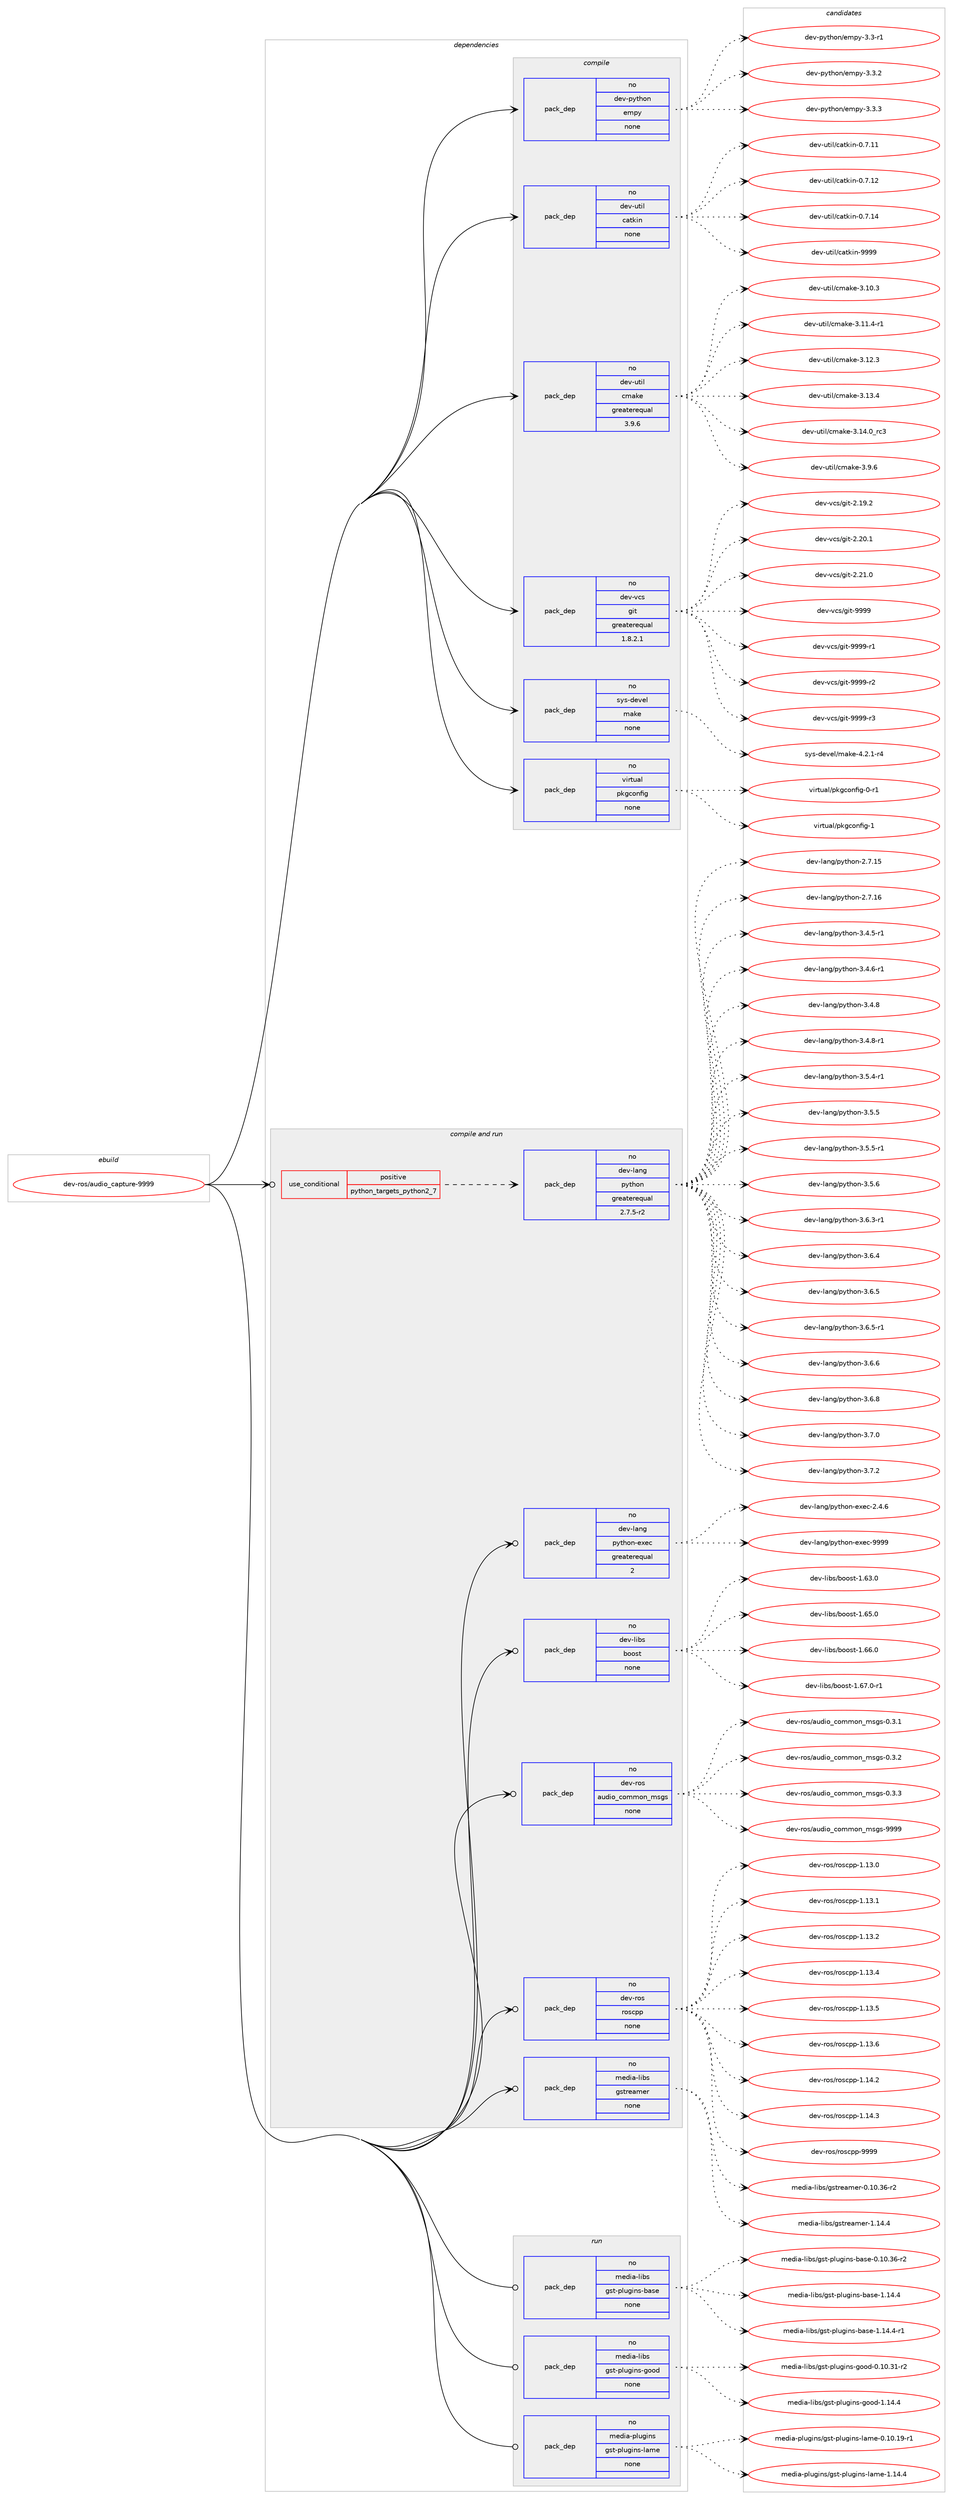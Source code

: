 digraph prolog {

# *************
# Graph options
# *************

newrank=true;
concentrate=true;
compound=true;
graph [rankdir=LR,fontname=Helvetica,fontsize=10,ranksep=1.5];#, ranksep=2.5, nodesep=0.2];
edge  [arrowhead=vee];
node  [fontname=Helvetica,fontsize=10];

# **********
# The ebuild
# **********

subgraph cluster_leftcol {
color=gray;
rank=same;
label=<<i>ebuild</i>>;
id [label="dev-ros/audio_capture-9999", color=red, width=4, href="../dev-ros/audio_capture-9999.svg"];
}

# ****************
# The dependencies
# ****************

subgraph cluster_midcol {
color=gray;
label=<<i>dependencies</i>>;
subgraph cluster_compile {
fillcolor="#eeeeee";
style=filled;
label=<<i>compile</i>>;
subgraph pack1040504 {
dependency1451754 [label=<<TABLE BORDER="0" CELLBORDER="1" CELLSPACING="0" CELLPADDING="4" WIDTH="220"><TR><TD ROWSPAN="6" CELLPADDING="30">pack_dep</TD></TR><TR><TD WIDTH="110">no</TD></TR><TR><TD>dev-python</TD></TR><TR><TD>empy</TD></TR><TR><TD>none</TD></TR><TR><TD></TD></TR></TABLE>>, shape=none, color=blue];
}
id:e -> dependency1451754:w [weight=20,style="solid",arrowhead="vee"];
subgraph pack1040505 {
dependency1451755 [label=<<TABLE BORDER="0" CELLBORDER="1" CELLSPACING="0" CELLPADDING="4" WIDTH="220"><TR><TD ROWSPAN="6" CELLPADDING="30">pack_dep</TD></TR><TR><TD WIDTH="110">no</TD></TR><TR><TD>dev-util</TD></TR><TR><TD>catkin</TD></TR><TR><TD>none</TD></TR><TR><TD></TD></TR></TABLE>>, shape=none, color=blue];
}
id:e -> dependency1451755:w [weight=20,style="solid",arrowhead="vee"];
subgraph pack1040506 {
dependency1451756 [label=<<TABLE BORDER="0" CELLBORDER="1" CELLSPACING="0" CELLPADDING="4" WIDTH="220"><TR><TD ROWSPAN="6" CELLPADDING="30">pack_dep</TD></TR><TR><TD WIDTH="110">no</TD></TR><TR><TD>dev-util</TD></TR><TR><TD>cmake</TD></TR><TR><TD>greaterequal</TD></TR><TR><TD>3.9.6</TD></TR></TABLE>>, shape=none, color=blue];
}
id:e -> dependency1451756:w [weight=20,style="solid",arrowhead="vee"];
subgraph pack1040507 {
dependency1451757 [label=<<TABLE BORDER="0" CELLBORDER="1" CELLSPACING="0" CELLPADDING="4" WIDTH="220"><TR><TD ROWSPAN="6" CELLPADDING="30">pack_dep</TD></TR><TR><TD WIDTH="110">no</TD></TR><TR><TD>dev-vcs</TD></TR><TR><TD>git</TD></TR><TR><TD>greaterequal</TD></TR><TR><TD>1.8.2.1</TD></TR></TABLE>>, shape=none, color=blue];
}
id:e -> dependency1451757:w [weight=20,style="solid",arrowhead="vee"];
subgraph pack1040508 {
dependency1451758 [label=<<TABLE BORDER="0" CELLBORDER="1" CELLSPACING="0" CELLPADDING="4" WIDTH="220"><TR><TD ROWSPAN="6" CELLPADDING="30">pack_dep</TD></TR><TR><TD WIDTH="110">no</TD></TR><TR><TD>sys-devel</TD></TR><TR><TD>make</TD></TR><TR><TD>none</TD></TR><TR><TD></TD></TR></TABLE>>, shape=none, color=blue];
}
id:e -> dependency1451758:w [weight=20,style="solid",arrowhead="vee"];
subgraph pack1040509 {
dependency1451759 [label=<<TABLE BORDER="0" CELLBORDER="1" CELLSPACING="0" CELLPADDING="4" WIDTH="220"><TR><TD ROWSPAN="6" CELLPADDING="30">pack_dep</TD></TR><TR><TD WIDTH="110">no</TD></TR><TR><TD>virtual</TD></TR><TR><TD>pkgconfig</TD></TR><TR><TD>none</TD></TR><TR><TD></TD></TR></TABLE>>, shape=none, color=blue];
}
id:e -> dependency1451759:w [weight=20,style="solid",arrowhead="vee"];
}
subgraph cluster_compileandrun {
fillcolor="#eeeeee";
style=filled;
label=<<i>compile and run</i>>;
subgraph cond387870 {
dependency1451760 [label=<<TABLE BORDER="0" CELLBORDER="1" CELLSPACING="0" CELLPADDING="4"><TR><TD ROWSPAN="3" CELLPADDING="10">use_conditional</TD></TR><TR><TD>positive</TD></TR><TR><TD>python_targets_python2_7</TD></TR></TABLE>>, shape=none, color=red];
subgraph pack1040510 {
dependency1451761 [label=<<TABLE BORDER="0" CELLBORDER="1" CELLSPACING="0" CELLPADDING="4" WIDTH="220"><TR><TD ROWSPAN="6" CELLPADDING="30">pack_dep</TD></TR><TR><TD WIDTH="110">no</TD></TR><TR><TD>dev-lang</TD></TR><TR><TD>python</TD></TR><TR><TD>greaterequal</TD></TR><TR><TD>2.7.5-r2</TD></TR></TABLE>>, shape=none, color=blue];
}
dependency1451760:e -> dependency1451761:w [weight=20,style="dashed",arrowhead="vee"];
}
id:e -> dependency1451760:w [weight=20,style="solid",arrowhead="odotvee"];
subgraph pack1040511 {
dependency1451762 [label=<<TABLE BORDER="0" CELLBORDER="1" CELLSPACING="0" CELLPADDING="4" WIDTH="220"><TR><TD ROWSPAN="6" CELLPADDING="30">pack_dep</TD></TR><TR><TD WIDTH="110">no</TD></TR><TR><TD>dev-lang</TD></TR><TR><TD>python-exec</TD></TR><TR><TD>greaterequal</TD></TR><TR><TD>2</TD></TR></TABLE>>, shape=none, color=blue];
}
id:e -> dependency1451762:w [weight=20,style="solid",arrowhead="odotvee"];
subgraph pack1040512 {
dependency1451763 [label=<<TABLE BORDER="0" CELLBORDER="1" CELLSPACING="0" CELLPADDING="4" WIDTH="220"><TR><TD ROWSPAN="6" CELLPADDING="30">pack_dep</TD></TR><TR><TD WIDTH="110">no</TD></TR><TR><TD>dev-libs</TD></TR><TR><TD>boost</TD></TR><TR><TD>none</TD></TR><TR><TD></TD></TR></TABLE>>, shape=none, color=blue];
}
id:e -> dependency1451763:w [weight=20,style="solid",arrowhead="odotvee"];
subgraph pack1040513 {
dependency1451764 [label=<<TABLE BORDER="0" CELLBORDER="1" CELLSPACING="0" CELLPADDING="4" WIDTH="220"><TR><TD ROWSPAN="6" CELLPADDING="30">pack_dep</TD></TR><TR><TD WIDTH="110">no</TD></TR><TR><TD>dev-ros</TD></TR><TR><TD>audio_common_msgs</TD></TR><TR><TD>none</TD></TR><TR><TD></TD></TR></TABLE>>, shape=none, color=blue];
}
id:e -> dependency1451764:w [weight=20,style="solid",arrowhead="odotvee"];
subgraph pack1040514 {
dependency1451765 [label=<<TABLE BORDER="0" CELLBORDER="1" CELLSPACING="0" CELLPADDING="4" WIDTH="220"><TR><TD ROWSPAN="6" CELLPADDING="30">pack_dep</TD></TR><TR><TD WIDTH="110">no</TD></TR><TR><TD>dev-ros</TD></TR><TR><TD>roscpp</TD></TR><TR><TD>none</TD></TR><TR><TD></TD></TR></TABLE>>, shape=none, color=blue];
}
id:e -> dependency1451765:w [weight=20,style="solid",arrowhead="odotvee"];
subgraph pack1040515 {
dependency1451766 [label=<<TABLE BORDER="0" CELLBORDER="1" CELLSPACING="0" CELLPADDING="4" WIDTH="220"><TR><TD ROWSPAN="6" CELLPADDING="30">pack_dep</TD></TR><TR><TD WIDTH="110">no</TD></TR><TR><TD>media-libs</TD></TR><TR><TD>gstreamer</TD></TR><TR><TD>none</TD></TR><TR><TD></TD></TR></TABLE>>, shape=none, color=blue];
}
id:e -> dependency1451766:w [weight=20,style="solid",arrowhead="odotvee"];
}
subgraph cluster_run {
fillcolor="#eeeeee";
style=filled;
label=<<i>run</i>>;
subgraph pack1040516 {
dependency1451767 [label=<<TABLE BORDER="0" CELLBORDER="1" CELLSPACING="0" CELLPADDING="4" WIDTH="220"><TR><TD ROWSPAN="6" CELLPADDING="30">pack_dep</TD></TR><TR><TD WIDTH="110">no</TD></TR><TR><TD>media-libs</TD></TR><TR><TD>gst-plugins-base</TD></TR><TR><TD>none</TD></TR><TR><TD></TD></TR></TABLE>>, shape=none, color=blue];
}
id:e -> dependency1451767:w [weight=20,style="solid",arrowhead="odot"];
subgraph pack1040517 {
dependency1451768 [label=<<TABLE BORDER="0" CELLBORDER="1" CELLSPACING="0" CELLPADDING="4" WIDTH="220"><TR><TD ROWSPAN="6" CELLPADDING="30">pack_dep</TD></TR><TR><TD WIDTH="110">no</TD></TR><TR><TD>media-libs</TD></TR><TR><TD>gst-plugins-good</TD></TR><TR><TD>none</TD></TR><TR><TD></TD></TR></TABLE>>, shape=none, color=blue];
}
id:e -> dependency1451768:w [weight=20,style="solid",arrowhead="odot"];
subgraph pack1040518 {
dependency1451769 [label=<<TABLE BORDER="0" CELLBORDER="1" CELLSPACING="0" CELLPADDING="4" WIDTH="220"><TR><TD ROWSPAN="6" CELLPADDING="30">pack_dep</TD></TR><TR><TD WIDTH="110">no</TD></TR><TR><TD>media-plugins</TD></TR><TR><TD>gst-plugins-lame</TD></TR><TR><TD>none</TD></TR><TR><TD></TD></TR></TABLE>>, shape=none, color=blue];
}
id:e -> dependency1451769:w [weight=20,style="solid",arrowhead="odot"];
}
}

# **************
# The candidates
# **************

subgraph cluster_choices {
rank=same;
color=gray;
label=<<i>candidates</i>>;

subgraph choice1040504 {
color=black;
nodesep=1;
choice1001011184511212111610411111047101109112121455146514511449 [label="dev-python/empy-3.3-r1", color=red, width=4,href="../dev-python/empy-3.3-r1.svg"];
choice1001011184511212111610411111047101109112121455146514650 [label="dev-python/empy-3.3.2", color=red, width=4,href="../dev-python/empy-3.3.2.svg"];
choice1001011184511212111610411111047101109112121455146514651 [label="dev-python/empy-3.3.3", color=red, width=4,href="../dev-python/empy-3.3.3.svg"];
dependency1451754:e -> choice1001011184511212111610411111047101109112121455146514511449:w [style=dotted,weight="100"];
dependency1451754:e -> choice1001011184511212111610411111047101109112121455146514650:w [style=dotted,weight="100"];
dependency1451754:e -> choice1001011184511212111610411111047101109112121455146514651:w [style=dotted,weight="100"];
}
subgraph choice1040505 {
color=black;
nodesep=1;
choice1001011184511711610510847999711610710511045484655464949 [label="dev-util/catkin-0.7.11", color=red, width=4,href="../dev-util/catkin-0.7.11.svg"];
choice1001011184511711610510847999711610710511045484655464950 [label="dev-util/catkin-0.7.12", color=red, width=4,href="../dev-util/catkin-0.7.12.svg"];
choice1001011184511711610510847999711610710511045484655464952 [label="dev-util/catkin-0.7.14", color=red, width=4,href="../dev-util/catkin-0.7.14.svg"];
choice100101118451171161051084799971161071051104557575757 [label="dev-util/catkin-9999", color=red, width=4,href="../dev-util/catkin-9999.svg"];
dependency1451755:e -> choice1001011184511711610510847999711610710511045484655464949:w [style=dotted,weight="100"];
dependency1451755:e -> choice1001011184511711610510847999711610710511045484655464950:w [style=dotted,weight="100"];
dependency1451755:e -> choice1001011184511711610510847999711610710511045484655464952:w [style=dotted,weight="100"];
dependency1451755:e -> choice100101118451171161051084799971161071051104557575757:w [style=dotted,weight="100"];
}
subgraph choice1040506 {
color=black;
nodesep=1;
choice1001011184511711610510847991099710710145514649484651 [label="dev-util/cmake-3.10.3", color=red, width=4,href="../dev-util/cmake-3.10.3.svg"];
choice10010111845117116105108479910997107101455146494946524511449 [label="dev-util/cmake-3.11.4-r1", color=red, width=4,href="../dev-util/cmake-3.11.4-r1.svg"];
choice1001011184511711610510847991099710710145514649504651 [label="dev-util/cmake-3.12.3", color=red, width=4,href="../dev-util/cmake-3.12.3.svg"];
choice1001011184511711610510847991099710710145514649514652 [label="dev-util/cmake-3.13.4", color=red, width=4,href="../dev-util/cmake-3.13.4.svg"];
choice1001011184511711610510847991099710710145514649524648951149951 [label="dev-util/cmake-3.14.0_rc3", color=red, width=4,href="../dev-util/cmake-3.14.0_rc3.svg"];
choice10010111845117116105108479910997107101455146574654 [label="dev-util/cmake-3.9.6", color=red, width=4,href="../dev-util/cmake-3.9.6.svg"];
dependency1451756:e -> choice1001011184511711610510847991099710710145514649484651:w [style=dotted,weight="100"];
dependency1451756:e -> choice10010111845117116105108479910997107101455146494946524511449:w [style=dotted,weight="100"];
dependency1451756:e -> choice1001011184511711610510847991099710710145514649504651:w [style=dotted,weight="100"];
dependency1451756:e -> choice1001011184511711610510847991099710710145514649514652:w [style=dotted,weight="100"];
dependency1451756:e -> choice1001011184511711610510847991099710710145514649524648951149951:w [style=dotted,weight="100"];
dependency1451756:e -> choice10010111845117116105108479910997107101455146574654:w [style=dotted,weight="100"];
}
subgraph choice1040507 {
color=black;
nodesep=1;
choice10010111845118991154710310511645504649574650 [label="dev-vcs/git-2.19.2", color=red, width=4,href="../dev-vcs/git-2.19.2.svg"];
choice10010111845118991154710310511645504650484649 [label="dev-vcs/git-2.20.1", color=red, width=4,href="../dev-vcs/git-2.20.1.svg"];
choice10010111845118991154710310511645504650494648 [label="dev-vcs/git-2.21.0", color=red, width=4,href="../dev-vcs/git-2.21.0.svg"];
choice1001011184511899115471031051164557575757 [label="dev-vcs/git-9999", color=red, width=4,href="../dev-vcs/git-9999.svg"];
choice10010111845118991154710310511645575757574511449 [label="dev-vcs/git-9999-r1", color=red, width=4,href="../dev-vcs/git-9999-r1.svg"];
choice10010111845118991154710310511645575757574511450 [label="dev-vcs/git-9999-r2", color=red, width=4,href="../dev-vcs/git-9999-r2.svg"];
choice10010111845118991154710310511645575757574511451 [label="dev-vcs/git-9999-r3", color=red, width=4,href="../dev-vcs/git-9999-r3.svg"];
dependency1451757:e -> choice10010111845118991154710310511645504649574650:w [style=dotted,weight="100"];
dependency1451757:e -> choice10010111845118991154710310511645504650484649:w [style=dotted,weight="100"];
dependency1451757:e -> choice10010111845118991154710310511645504650494648:w [style=dotted,weight="100"];
dependency1451757:e -> choice1001011184511899115471031051164557575757:w [style=dotted,weight="100"];
dependency1451757:e -> choice10010111845118991154710310511645575757574511449:w [style=dotted,weight="100"];
dependency1451757:e -> choice10010111845118991154710310511645575757574511450:w [style=dotted,weight="100"];
dependency1451757:e -> choice10010111845118991154710310511645575757574511451:w [style=dotted,weight="100"];
}
subgraph choice1040508 {
color=black;
nodesep=1;
choice1151211154510010111810110847109971071014552465046494511452 [label="sys-devel/make-4.2.1-r4", color=red, width=4,href="../sys-devel/make-4.2.1-r4.svg"];
dependency1451758:e -> choice1151211154510010111810110847109971071014552465046494511452:w [style=dotted,weight="100"];
}
subgraph choice1040509 {
color=black;
nodesep=1;
choice11810511411611797108471121071039911111010210510345484511449 [label="virtual/pkgconfig-0-r1", color=red, width=4,href="../virtual/pkgconfig-0-r1.svg"];
choice1181051141161179710847112107103991111101021051034549 [label="virtual/pkgconfig-1", color=red, width=4,href="../virtual/pkgconfig-1.svg"];
dependency1451759:e -> choice11810511411611797108471121071039911111010210510345484511449:w [style=dotted,weight="100"];
dependency1451759:e -> choice1181051141161179710847112107103991111101021051034549:w [style=dotted,weight="100"];
}
subgraph choice1040510 {
color=black;
nodesep=1;
choice10010111845108971101034711212111610411111045504655464953 [label="dev-lang/python-2.7.15", color=red, width=4,href="../dev-lang/python-2.7.15.svg"];
choice10010111845108971101034711212111610411111045504655464954 [label="dev-lang/python-2.7.16", color=red, width=4,href="../dev-lang/python-2.7.16.svg"];
choice1001011184510897110103471121211161041111104551465246534511449 [label="dev-lang/python-3.4.5-r1", color=red, width=4,href="../dev-lang/python-3.4.5-r1.svg"];
choice1001011184510897110103471121211161041111104551465246544511449 [label="dev-lang/python-3.4.6-r1", color=red, width=4,href="../dev-lang/python-3.4.6-r1.svg"];
choice100101118451089711010347112121116104111110455146524656 [label="dev-lang/python-3.4.8", color=red, width=4,href="../dev-lang/python-3.4.8.svg"];
choice1001011184510897110103471121211161041111104551465246564511449 [label="dev-lang/python-3.4.8-r1", color=red, width=4,href="../dev-lang/python-3.4.8-r1.svg"];
choice1001011184510897110103471121211161041111104551465346524511449 [label="dev-lang/python-3.5.4-r1", color=red, width=4,href="../dev-lang/python-3.5.4-r1.svg"];
choice100101118451089711010347112121116104111110455146534653 [label="dev-lang/python-3.5.5", color=red, width=4,href="../dev-lang/python-3.5.5.svg"];
choice1001011184510897110103471121211161041111104551465346534511449 [label="dev-lang/python-3.5.5-r1", color=red, width=4,href="../dev-lang/python-3.5.5-r1.svg"];
choice100101118451089711010347112121116104111110455146534654 [label="dev-lang/python-3.5.6", color=red, width=4,href="../dev-lang/python-3.5.6.svg"];
choice1001011184510897110103471121211161041111104551465446514511449 [label="dev-lang/python-3.6.3-r1", color=red, width=4,href="../dev-lang/python-3.6.3-r1.svg"];
choice100101118451089711010347112121116104111110455146544652 [label="dev-lang/python-3.6.4", color=red, width=4,href="../dev-lang/python-3.6.4.svg"];
choice100101118451089711010347112121116104111110455146544653 [label="dev-lang/python-3.6.5", color=red, width=4,href="../dev-lang/python-3.6.5.svg"];
choice1001011184510897110103471121211161041111104551465446534511449 [label="dev-lang/python-3.6.5-r1", color=red, width=4,href="../dev-lang/python-3.6.5-r1.svg"];
choice100101118451089711010347112121116104111110455146544654 [label="dev-lang/python-3.6.6", color=red, width=4,href="../dev-lang/python-3.6.6.svg"];
choice100101118451089711010347112121116104111110455146544656 [label="dev-lang/python-3.6.8", color=red, width=4,href="../dev-lang/python-3.6.8.svg"];
choice100101118451089711010347112121116104111110455146554648 [label="dev-lang/python-3.7.0", color=red, width=4,href="../dev-lang/python-3.7.0.svg"];
choice100101118451089711010347112121116104111110455146554650 [label="dev-lang/python-3.7.2", color=red, width=4,href="../dev-lang/python-3.7.2.svg"];
dependency1451761:e -> choice10010111845108971101034711212111610411111045504655464953:w [style=dotted,weight="100"];
dependency1451761:e -> choice10010111845108971101034711212111610411111045504655464954:w [style=dotted,weight="100"];
dependency1451761:e -> choice1001011184510897110103471121211161041111104551465246534511449:w [style=dotted,weight="100"];
dependency1451761:e -> choice1001011184510897110103471121211161041111104551465246544511449:w [style=dotted,weight="100"];
dependency1451761:e -> choice100101118451089711010347112121116104111110455146524656:w [style=dotted,weight="100"];
dependency1451761:e -> choice1001011184510897110103471121211161041111104551465246564511449:w [style=dotted,weight="100"];
dependency1451761:e -> choice1001011184510897110103471121211161041111104551465346524511449:w [style=dotted,weight="100"];
dependency1451761:e -> choice100101118451089711010347112121116104111110455146534653:w [style=dotted,weight="100"];
dependency1451761:e -> choice1001011184510897110103471121211161041111104551465346534511449:w [style=dotted,weight="100"];
dependency1451761:e -> choice100101118451089711010347112121116104111110455146534654:w [style=dotted,weight="100"];
dependency1451761:e -> choice1001011184510897110103471121211161041111104551465446514511449:w [style=dotted,weight="100"];
dependency1451761:e -> choice100101118451089711010347112121116104111110455146544652:w [style=dotted,weight="100"];
dependency1451761:e -> choice100101118451089711010347112121116104111110455146544653:w [style=dotted,weight="100"];
dependency1451761:e -> choice1001011184510897110103471121211161041111104551465446534511449:w [style=dotted,weight="100"];
dependency1451761:e -> choice100101118451089711010347112121116104111110455146544654:w [style=dotted,weight="100"];
dependency1451761:e -> choice100101118451089711010347112121116104111110455146544656:w [style=dotted,weight="100"];
dependency1451761:e -> choice100101118451089711010347112121116104111110455146554648:w [style=dotted,weight="100"];
dependency1451761:e -> choice100101118451089711010347112121116104111110455146554650:w [style=dotted,weight="100"];
}
subgraph choice1040511 {
color=black;
nodesep=1;
choice1001011184510897110103471121211161041111104510112010199455046524654 [label="dev-lang/python-exec-2.4.6", color=red, width=4,href="../dev-lang/python-exec-2.4.6.svg"];
choice10010111845108971101034711212111610411111045101120101994557575757 [label="dev-lang/python-exec-9999", color=red, width=4,href="../dev-lang/python-exec-9999.svg"];
dependency1451762:e -> choice1001011184510897110103471121211161041111104510112010199455046524654:w [style=dotted,weight="100"];
dependency1451762:e -> choice10010111845108971101034711212111610411111045101120101994557575757:w [style=dotted,weight="100"];
}
subgraph choice1040512 {
color=black;
nodesep=1;
choice1001011184510810598115479811111111511645494654514648 [label="dev-libs/boost-1.63.0", color=red, width=4,href="../dev-libs/boost-1.63.0.svg"];
choice1001011184510810598115479811111111511645494654534648 [label="dev-libs/boost-1.65.0", color=red, width=4,href="../dev-libs/boost-1.65.0.svg"];
choice1001011184510810598115479811111111511645494654544648 [label="dev-libs/boost-1.66.0", color=red, width=4,href="../dev-libs/boost-1.66.0.svg"];
choice10010111845108105981154798111111115116454946545546484511449 [label="dev-libs/boost-1.67.0-r1", color=red, width=4,href="../dev-libs/boost-1.67.0-r1.svg"];
dependency1451763:e -> choice1001011184510810598115479811111111511645494654514648:w [style=dotted,weight="100"];
dependency1451763:e -> choice1001011184510810598115479811111111511645494654534648:w [style=dotted,weight="100"];
dependency1451763:e -> choice1001011184510810598115479811111111511645494654544648:w [style=dotted,weight="100"];
dependency1451763:e -> choice10010111845108105981154798111111115116454946545546484511449:w [style=dotted,weight="100"];
}
subgraph choice1040513 {
color=black;
nodesep=1;
choice100101118451141111154797117100105111959911110910911111095109115103115454846514649 [label="dev-ros/audio_common_msgs-0.3.1", color=red, width=4,href="../dev-ros/audio_common_msgs-0.3.1.svg"];
choice100101118451141111154797117100105111959911110910911111095109115103115454846514650 [label="dev-ros/audio_common_msgs-0.3.2", color=red, width=4,href="../dev-ros/audio_common_msgs-0.3.2.svg"];
choice100101118451141111154797117100105111959911110910911111095109115103115454846514651 [label="dev-ros/audio_common_msgs-0.3.3", color=red, width=4,href="../dev-ros/audio_common_msgs-0.3.3.svg"];
choice1001011184511411111547971171001051119599111109109111110951091151031154557575757 [label="dev-ros/audio_common_msgs-9999", color=red, width=4,href="../dev-ros/audio_common_msgs-9999.svg"];
dependency1451764:e -> choice100101118451141111154797117100105111959911110910911111095109115103115454846514649:w [style=dotted,weight="100"];
dependency1451764:e -> choice100101118451141111154797117100105111959911110910911111095109115103115454846514650:w [style=dotted,weight="100"];
dependency1451764:e -> choice100101118451141111154797117100105111959911110910911111095109115103115454846514651:w [style=dotted,weight="100"];
dependency1451764:e -> choice1001011184511411111547971171001051119599111109109111110951091151031154557575757:w [style=dotted,weight="100"];
}
subgraph choice1040514 {
color=black;
nodesep=1;
choice10010111845114111115471141111159911211245494649514648 [label="dev-ros/roscpp-1.13.0", color=red, width=4,href="../dev-ros/roscpp-1.13.0.svg"];
choice10010111845114111115471141111159911211245494649514649 [label="dev-ros/roscpp-1.13.1", color=red, width=4,href="../dev-ros/roscpp-1.13.1.svg"];
choice10010111845114111115471141111159911211245494649514650 [label="dev-ros/roscpp-1.13.2", color=red, width=4,href="../dev-ros/roscpp-1.13.2.svg"];
choice10010111845114111115471141111159911211245494649514652 [label="dev-ros/roscpp-1.13.4", color=red, width=4,href="../dev-ros/roscpp-1.13.4.svg"];
choice10010111845114111115471141111159911211245494649514653 [label="dev-ros/roscpp-1.13.5", color=red, width=4,href="../dev-ros/roscpp-1.13.5.svg"];
choice10010111845114111115471141111159911211245494649514654 [label="dev-ros/roscpp-1.13.6", color=red, width=4,href="../dev-ros/roscpp-1.13.6.svg"];
choice10010111845114111115471141111159911211245494649524650 [label="dev-ros/roscpp-1.14.2", color=red, width=4,href="../dev-ros/roscpp-1.14.2.svg"];
choice10010111845114111115471141111159911211245494649524651 [label="dev-ros/roscpp-1.14.3", color=red, width=4,href="../dev-ros/roscpp-1.14.3.svg"];
choice1001011184511411111547114111115991121124557575757 [label="dev-ros/roscpp-9999", color=red, width=4,href="../dev-ros/roscpp-9999.svg"];
dependency1451765:e -> choice10010111845114111115471141111159911211245494649514648:w [style=dotted,weight="100"];
dependency1451765:e -> choice10010111845114111115471141111159911211245494649514649:w [style=dotted,weight="100"];
dependency1451765:e -> choice10010111845114111115471141111159911211245494649514650:w [style=dotted,weight="100"];
dependency1451765:e -> choice10010111845114111115471141111159911211245494649514652:w [style=dotted,weight="100"];
dependency1451765:e -> choice10010111845114111115471141111159911211245494649514653:w [style=dotted,weight="100"];
dependency1451765:e -> choice10010111845114111115471141111159911211245494649514654:w [style=dotted,weight="100"];
dependency1451765:e -> choice10010111845114111115471141111159911211245494649524650:w [style=dotted,weight="100"];
dependency1451765:e -> choice10010111845114111115471141111159911211245494649524651:w [style=dotted,weight="100"];
dependency1451765:e -> choice1001011184511411111547114111115991121124557575757:w [style=dotted,weight="100"];
}
subgraph choice1040515 {
color=black;
nodesep=1;
choice109101100105974510810598115471031151161141019710910111445484649484651544511450 [label="media-libs/gstreamer-0.10.36-r2", color=red, width=4,href="../media-libs/gstreamer-0.10.36-r2.svg"];
choice109101100105974510810598115471031151161141019710910111445494649524652 [label="media-libs/gstreamer-1.14.4", color=red, width=4,href="../media-libs/gstreamer-1.14.4.svg"];
dependency1451766:e -> choice109101100105974510810598115471031151161141019710910111445484649484651544511450:w [style=dotted,weight="100"];
dependency1451766:e -> choice109101100105974510810598115471031151161141019710910111445494649524652:w [style=dotted,weight="100"];
}
subgraph choice1040516 {
color=black;
nodesep=1;
choice109101100105974510810598115471031151164511210811710310511011545989711510145484649484651544511450 [label="media-libs/gst-plugins-base-0.10.36-r2", color=red, width=4,href="../media-libs/gst-plugins-base-0.10.36-r2.svg"];
choice109101100105974510810598115471031151164511210811710310511011545989711510145494649524652 [label="media-libs/gst-plugins-base-1.14.4", color=red, width=4,href="../media-libs/gst-plugins-base-1.14.4.svg"];
choice1091011001059745108105981154710311511645112108117103105110115459897115101454946495246524511449 [label="media-libs/gst-plugins-base-1.14.4-r1", color=red, width=4,href="../media-libs/gst-plugins-base-1.14.4-r1.svg"];
dependency1451767:e -> choice109101100105974510810598115471031151164511210811710310511011545989711510145484649484651544511450:w [style=dotted,weight="100"];
dependency1451767:e -> choice109101100105974510810598115471031151164511210811710310511011545989711510145494649524652:w [style=dotted,weight="100"];
dependency1451767:e -> choice1091011001059745108105981154710311511645112108117103105110115459897115101454946495246524511449:w [style=dotted,weight="100"];
}
subgraph choice1040517 {
color=black;
nodesep=1;
choice10910110010597451081059811547103115116451121081171031051101154510311111110045484649484651494511450 [label="media-libs/gst-plugins-good-0.10.31-r2", color=red, width=4,href="../media-libs/gst-plugins-good-0.10.31-r2.svg"];
choice10910110010597451081059811547103115116451121081171031051101154510311111110045494649524652 [label="media-libs/gst-plugins-good-1.14.4", color=red, width=4,href="../media-libs/gst-plugins-good-1.14.4.svg"];
dependency1451768:e -> choice10910110010597451081059811547103115116451121081171031051101154510311111110045484649484651494511450:w [style=dotted,weight="100"];
dependency1451768:e -> choice10910110010597451081059811547103115116451121081171031051101154510311111110045494649524652:w [style=dotted,weight="100"];
}
subgraph choice1040518 {
color=black;
nodesep=1;
choice10910110010597451121081171031051101154710311511645112108117103105110115451089710910145484649484649574511449 [label="media-plugins/gst-plugins-lame-0.10.19-r1", color=red, width=4,href="../media-plugins/gst-plugins-lame-0.10.19-r1.svg"];
choice10910110010597451121081171031051101154710311511645112108117103105110115451089710910145494649524652 [label="media-plugins/gst-plugins-lame-1.14.4", color=red, width=4,href="../media-plugins/gst-plugins-lame-1.14.4.svg"];
dependency1451769:e -> choice10910110010597451121081171031051101154710311511645112108117103105110115451089710910145484649484649574511449:w [style=dotted,weight="100"];
dependency1451769:e -> choice10910110010597451121081171031051101154710311511645112108117103105110115451089710910145494649524652:w [style=dotted,weight="100"];
}
}

}
